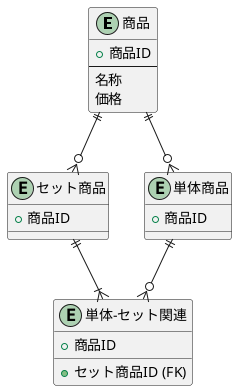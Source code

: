 @startuml

entity 商品 {
  + 商品ID
  ---
  名称
  価格
}

entity セット商品 {
  + 商品ID
}

entity 単体商品 {
  + 商品ID
}

entity "単体-セット関連" {
  + セット商品ID (FK)
  + 商品ID
}

商品 ||--o{ 単体商品
商品 ||--o{ セット商品
セット商品 ||--|{ "単体-セット関連"
単体商品 ||--o{ "単体-セット関連"

@enduml
